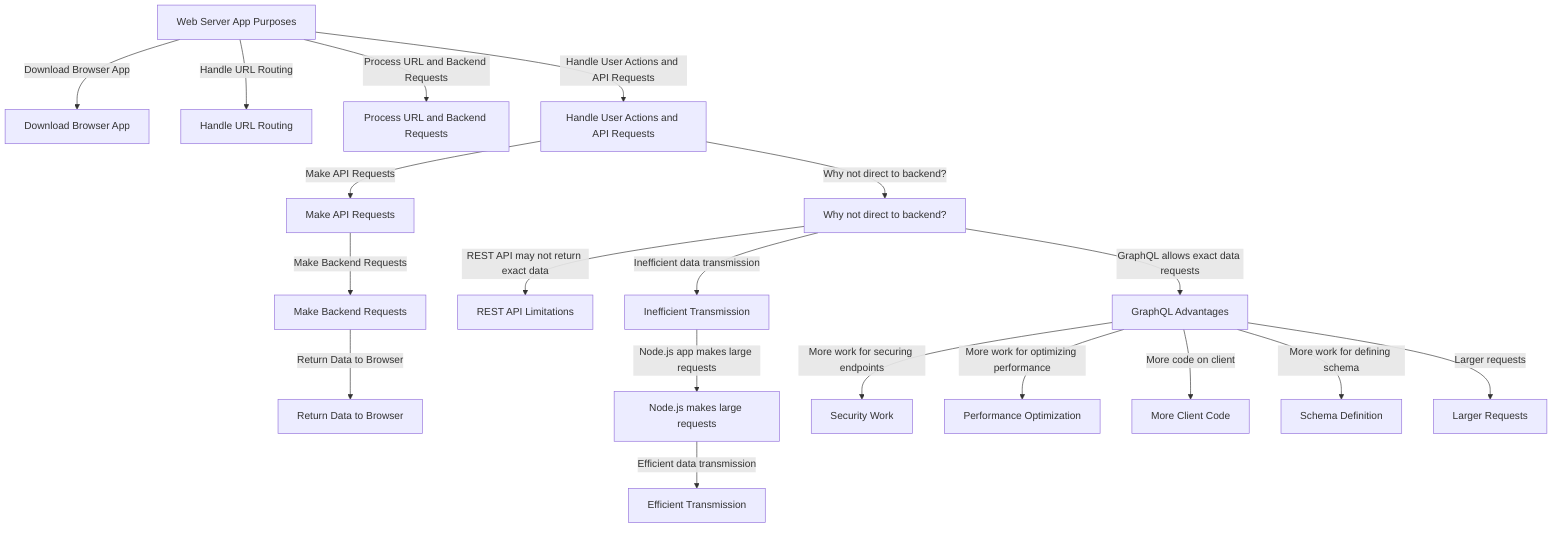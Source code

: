 graph TD;
    A[Web Server App Purposes] -->|Download Browser App| B[Download Browser App];
    A -->|Handle URL Routing| C[Handle URL Routing];
    A -->|Process URL and Backend Requests| D[Process URL and Backend Requests];
    A -->|Handle User Actions and API Requests| E[Handle User Actions and API Requests];
    E -->|Make API Requests| F[Make API Requests];
    F -->|Make Backend Requests| G[Make Backend Requests];
    G -->|Return Data to Browser| H[Return Data to Browser];
    E -->|Why not direct to backend?| I[Why not direct to backend?];
    I -->|REST API may not return exact data| J[REST API Limitations];
    I -->|Inefficient data transmission| K[Inefficient Transmission];
    K -->|Node.js app makes large requests| L[Node.js makes large requests];
    L -->|Efficient data transmission| M[Efficient Transmission];
    I -->|GraphQL allows exact data requests| N[GraphQL Advantages];
    N -->|More work for securing endpoints| O[Security Work];
    N -->|More work for optimizing performance| P[Performance Optimization];
    N -->|More code on client| Q[More Client Code];
    N -->|More work for defining schema| R[Schema Definition];
    N -->|Larger requests| S[Larger Requests];